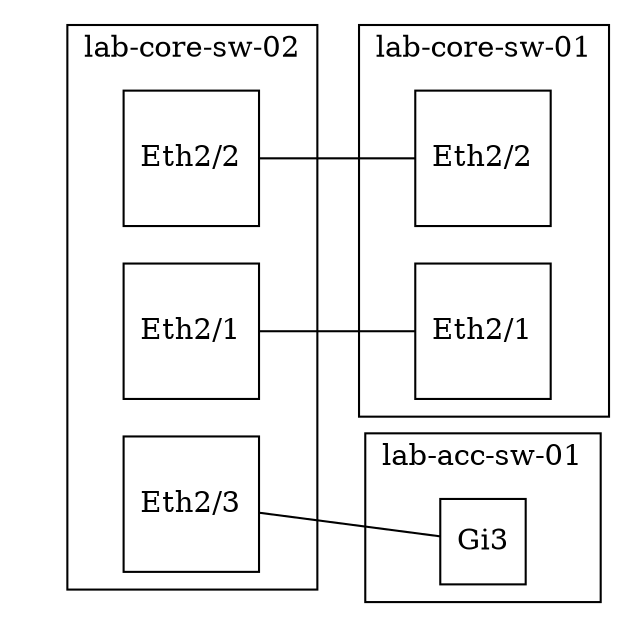 graph G {
  rankdir = LR
  node [shape = square];
  subgraph "clusterlab-core-sw-02" {
    label = "lab-core-sw-02"
    edge[style=invis];
          node [label="Eth2/1"]"lab-core-sw-02-Eth2/1"
          node [label="Eth2/2"]"lab-core-sw-02-Eth2/2"
          node [label="Eth2/3"]"lab-core-sw-02-Eth2/3"
        { rank=same;
          "lab-core-sw-02-Eth2/1";           "lab-core-sw-02-Eth2/2";           "lab-core-sw-02-Eth2/3"    }
          "lab-core-sw-02-Eth2/1" --           "lab-core-sw-02-Eth2/2" --           "lab-core-sw-02-Eth2/3"      }
      subgraph "clusterlab-core-sw-01" {
      label = "lab-core-sw-01"
                  node [label="Eth2/1"]"lab-core-sw-01-Eth2/1"
                        node [label="Eth2/2"]"lab-core-sw-01-Eth2/2"
                       
    }
      subgraph "clusterlab-core-sw-01" {
      label = "lab-core-sw-01"
                  node [label="Eth2/1"]"lab-core-sw-01-Eth2/1"
                        node [label="Eth2/2"]"lab-core-sw-01-Eth2/2"
                       
    }
      subgraph "clusterlab-acc-sw-01" {
      label = "lab-acc-sw-01"
                                      node [label="Gi3"]"lab-acc-sw-01-Gi3"
             
    }
    "lab-core-sw-02-Eth2/1" -- "lab-core-sw-01-Eth2/1" 
  "lab-core-sw-02-Eth2/2" -- "lab-core-sw-01-Eth2/2" 
  "lab-core-sw-02-Eth2/3" -- "lab-acc-sw-01-Gi3" 
}